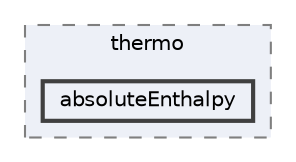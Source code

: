 digraph "src/thermophysicalModels/specie/thermo/absoluteEnthalpy"
{
 // LATEX_PDF_SIZE
  bgcolor="transparent";
  edge [fontname=Helvetica,fontsize=10,labelfontname=Helvetica,labelfontsize=10];
  node [fontname=Helvetica,fontsize=10,shape=box,height=0.2,width=0.4];
  compound=true
  subgraph clusterdir_52d55d2fbf4a26d00084c41bddaf4722 {
    graph [ bgcolor="#edf0f7", pencolor="grey50", label="thermo", fontname=Helvetica,fontsize=10 style="filled,dashed", URL="dir_52d55d2fbf4a26d00084c41bddaf4722.html",tooltip=""]
  dir_65e555c3dc33a3a516daf43b96093c45 [label="absoluteEnthalpy", fillcolor="#edf0f7", color="grey25", style="filled,bold", URL="dir_65e555c3dc33a3a516daf43b96093c45.html",tooltip=""];
  }
}
